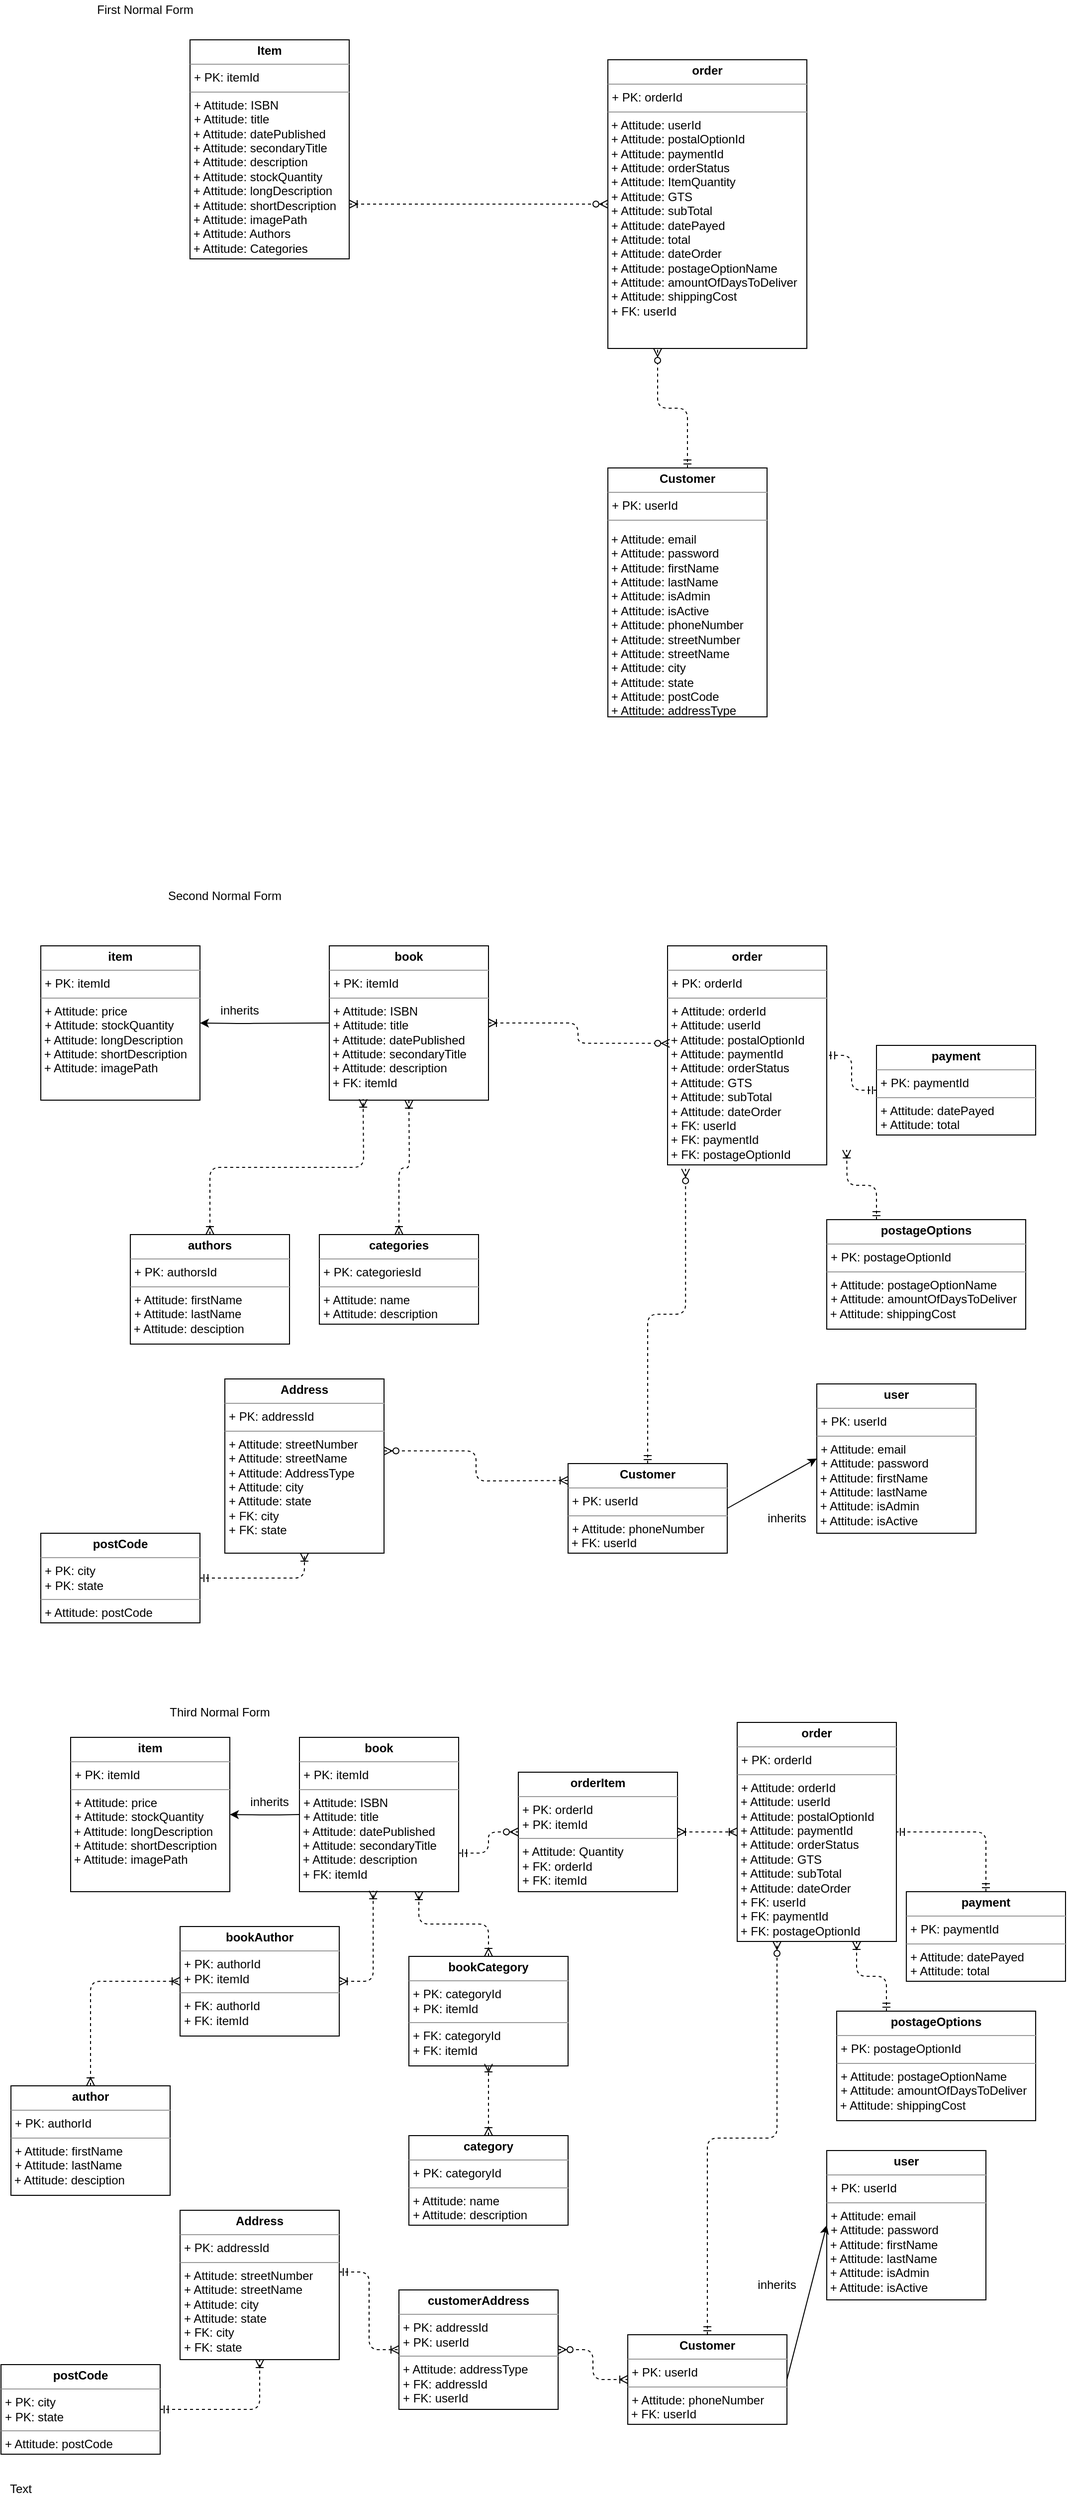 <mxfile version="10.6.0" type="device"><diagram name="Page-1" id="2ca16b54-16f6-2749-3443-fa8db7711227"><mxGraphModel dx="1383" dy="1572" grid="1" gridSize="10" guides="1" tooltips="1" connect="1" arrows="1" fold="1" page="1" pageScale="1" pageWidth="1100" pageHeight="850" background="#ffffff" math="0" shadow="0"><root><mxCell id="0"/><mxCell id="1" parent="0"/><mxCell id="viHj2WIHtbkdUubzyHiE-12" value="&lt;p style=&quot;margin: 0px ; margin-top: 4px ; text-align: center&quot;&gt;&lt;b&gt;Item&lt;/b&gt;&lt;/p&gt;&lt;hr size=&quot;1&quot;&gt;&lt;p style=&quot;margin: 0px ; margin-left: 4px&quot;&gt;+ PK: itemId&lt;/p&gt;&lt;hr size=&quot;1&quot;&gt;&lt;p style=&quot;margin: 0px ; margin-left: 4px&quot;&gt;+ Attitude: ISBN&lt;/p&gt;&lt;p style=&quot;margin: 0px ; margin-left: 4px&quot;&gt;&lt;span&gt;+ Attitude: title&lt;/span&gt;&lt;/p&gt;&amp;nbsp;+ Attitude: datePublished&lt;br&gt;&amp;nbsp;+ Attitude: secondaryTitle&lt;br&gt;&lt;span&gt;&amp;nbsp;+ Attitude: description&lt;br&gt;&lt;/span&gt;&lt;span&gt;&amp;nbsp;+ Attitude: stockQuantity&lt;/span&gt;&lt;span&gt;&lt;br&gt;&lt;/span&gt;&amp;nbsp;+ Attitude: longDescription&lt;br&gt;&amp;nbsp;+ Attitude: shortDescription&lt;br&gt;&amp;nbsp;+ Attitude: imagePath&lt;span&gt;&lt;br&gt;&lt;/span&gt;&lt;span&gt;&amp;nbsp;+ Attitude: Authors&lt;br&gt;&amp;nbsp;+ Attitude: Categories&lt;br&gt;&lt;/span&gt;&amp;nbsp;&lt;br&gt;" style="verticalAlign=top;align=left;overflow=fill;fontSize=12;fontFamily=Helvetica;html=1;" vertex="1" parent="1"><mxGeometry x="220" y="-780" width="160" height="220" as="geometry"/></mxCell><mxCell id="viHj2WIHtbkdUubzyHiE-16" value="&lt;p style=&quot;margin: 0px ; margin-top: 4px ; text-align: center&quot;&gt;&lt;b&gt;Customer&lt;/b&gt;&lt;/p&gt;&lt;hr size=&quot;1&quot;&gt;&lt;p style=&quot;margin: 0px ; margin-left: 4px&quot;&gt;+ PK: userId&lt;/p&gt;&lt;hr size=&quot;1&quot;&gt;&lt;p&gt;&lt;/p&gt;&lt;div&gt;&lt;b&gt;&amp;nbsp;&lt;/b&gt;+ Attitude: email&lt;/div&gt;&lt;div&gt;&amp;nbsp;+ Attitude: password&lt;/div&gt;&lt;div&gt;&amp;nbsp;+ Attitude: firstName&lt;/div&gt;&lt;div&gt;&amp;nbsp;+ Attitude: lastName&lt;/div&gt;&lt;div&gt;&amp;nbsp;+ Attitude: isAdmin&lt;/div&gt;&lt;div&gt;&amp;nbsp;+ Attitude: isActive&lt;/div&gt;&lt;div&gt;&amp;nbsp;+ Attitude: phoneNumber&lt;/div&gt;&lt;div&gt;&amp;nbsp;+ Attitude: streetNumber&lt;/div&gt;&lt;div&gt;&amp;nbsp;+ Attitude: streetName&lt;/div&gt;&lt;div&gt;&amp;nbsp;+ Attitude: city&lt;/div&gt;&lt;div&gt;&amp;nbsp;+ Attitude: state&lt;/div&gt;&lt;div&gt;&amp;nbsp;+ Attitude: postCode&lt;/div&gt;&lt;div&gt;&amp;nbsp;+ Attitude: addressType&lt;/div&gt;" style="verticalAlign=top;align=left;overflow=fill;fontSize=12;fontFamily=Helvetica;html=1;" vertex="1" parent="1"><mxGeometry x="640" y="-350" width="160" height="250" as="geometry"/></mxCell><mxCell id="viHj2WIHtbkdUubzyHiE-21" value="&lt;p style=&quot;margin: 0px ; margin-top: 4px ; text-align: center&quot;&gt;&lt;b&gt;order&lt;/b&gt;&lt;/p&gt;&lt;hr size=&quot;1&quot;&gt;&lt;p style=&quot;margin: 0px ; margin-left: 4px&quot;&gt;+ PK: orderId&lt;/p&gt;&lt;hr size=&quot;1&quot;&gt;&lt;p style=&quot;margin: 0px ; margin-left: 4px&quot;&gt;&lt;/p&gt;&lt;div&gt;&amp;nbsp;&lt;span&gt;+ Attitude: userId&lt;/span&gt;&lt;/div&gt;&lt;div&gt;&amp;nbsp;+ Attitude: postalOptionId&lt;/div&gt;&lt;div&gt;&amp;nbsp;+ Attitude: paymentId&amp;nbsp;&lt;/div&gt;&lt;div&gt;&amp;nbsp;+ Attitude: orderStatus&lt;/div&gt;&lt;div&gt;&amp;nbsp;+ Attitude: ItemQuantity&lt;/div&gt;&lt;div&gt;&amp;nbsp;+ Attitude: GTS&lt;/div&gt;&lt;div&gt;&amp;nbsp;+ Attitude: subTotal&lt;/div&gt;&lt;div&gt;&lt;span&gt;&amp;nbsp;+ Attitude: datePayed&lt;/span&gt;&lt;/div&gt;&lt;div&gt;&lt;span&gt;&amp;nbsp;+ Attitude: total&lt;/span&gt;&lt;/div&gt;&lt;div&gt;&amp;nbsp;+ Attitude: dateOrder&lt;/div&gt;&lt;div&gt;&amp;nbsp;+ Attitude: postageOptionName&lt;/div&gt;&lt;div&gt;&amp;nbsp;+ Attitude: amountOfDaysToDeliver&lt;/div&gt;&lt;div&gt;&amp;nbsp;+ Attitude: shippingCost&lt;/div&gt;&lt;div&gt;&amp;nbsp;+ FK: userId&lt;/div&gt;&lt;br&gt;" style="verticalAlign=top;align=left;overflow=fill;fontSize=12;fontFamily=Helvetica;html=1;" vertex="1" parent="1"><mxGeometry x="640" y="-760" width="200" height="290" as="geometry"/></mxCell><mxCell id="viHj2WIHtbkdUubzyHiE-30" style="edgeStyle=orthogonalEdgeStyle;html=1;dashed=1;labelBackgroundColor=none;startArrow=ERmandOne;endArrow=ERzeroToMany;fontFamily=Verdana;fontSize=12;align=left;entryX=0.25;entryY=1;entryDx=0;entryDy=0;exitX=0.5;exitY=0;exitDx=0;exitDy=0;endFill=1;startFill=0;" edge="1" parent="1" source="viHj2WIHtbkdUubzyHiE-16" target="viHj2WIHtbkdUubzyHiE-21"><mxGeometry relative="1" as="geometry"><mxPoint x="555" y="-475" as="sourcePoint"/><mxPoint x="745" y="-505" as="targetPoint"/></mxGeometry></mxCell><mxCell id="viHj2WIHtbkdUubzyHiE-36" style="edgeStyle=orthogonalEdgeStyle;html=1;dashed=1;labelBackgroundColor=none;startArrow=ERoneToMany;endArrow=ERzeroToMany;fontFamily=Verdana;fontSize=12;align=left;entryX=0;entryY=0.5;entryDx=0;entryDy=0;exitX=1;exitY=0.75;exitDx=0;exitDy=0;startFill=0;endFill=1;" edge="1" parent="1" source="viHj2WIHtbkdUubzyHiE-12" target="viHj2WIHtbkdUubzyHiE-21"><mxGeometry relative="1" as="geometry"><mxPoint x="350" y="-310" as="sourcePoint"/><mxPoint x="540" y="-340" as="targetPoint"/></mxGeometry></mxCell><mxCell id="viHj2WIHtbkdUubzyHiE-45" value="First Normal Form" style="text;html=1;strokeColor=none;fillColor=none;align=center;verticalAlign=middle;whiteSpace=wrap;rounded=0;" vertex="1" parent="1"><mxGeometry x="70" y="-820" width="210" height="20" as="geometry"/></mxCell><mxCell id="viHj2WIHtbkdUubzyHiE-51" value="Second Normal Form" style="text;html=1;strokeColor=none;fillColor=none;align=center;verticalAlign=middle;whiteSpace=wrap;rounded=0;" vertex="1" parent="1"><mxGeometry x="150" y="70" width="210" height="20" as="geometry"/></mxCell><mxCell id="viHj2WIHtbkdUubzyHiE-78" style="edgeStyle=orthogonalEdgeStyle;html=1;dashed=1;labelBackgroundColor=none;startArrow=ERoneToMany;endArrow=ERoneToMany;fontFamily=Verdana;fontSize=12;align=left;entryX=0.75;entryY=1;entryDx=0;entryDy=0;endFill=0;startFill=0;" edge="1" parent="1" source="viHj2WIHtbkdUubzyHiE-83"><mxGeometry relative="1" as="geometry"><mxPoint x="395" y="685" as="sourcePoint"/><mxPoint x="440" y="285" as="targetPoint"/></mxGeometry></mxCell><mxCell id="viHj2WIHtbkdUubzyHiE-81" value="&lt;p style=&quot;margin: 0px ; margin-top: 4px ; text-align: center&quot;&gt;&lt;b&gt;book&lt;/b&gt;&lt;/p&gt;&lt;hr size=&quot;1&quot;&gt;&lt;p style=&quot;margin: 0px ; margin-left: 4px&quot;&gt;+ PK: itemId&lt;/p&gt;&lt;hr size=&quot;1&quot;&gt;&lt;p style=&quot;margin: 0px ; margin-left: 4px&quot;&gt;+ Attitude: ISBN&lt;/p&gt;&lt;p style=&quot;margin: 0px ; margin-left: 4px&quot;&gt;&lt;span&gt;+ Attitude: title&lt;/span&gt;&lt;/p&gt;&amp;nbsp;+ Attitude: datePublished&lt;br&gt;&amp;nbsp;+ Attitude: secondaryTitle&lt;br&gt;&lt;span&gt;&amp;nbsp;+ Attitude: description&lt;br&gt;&lt;/span&gt;&amp;nbsp;+ FK: itemId&lt;br&gt;" style="verticalAlign=top;align=left;overflow=fill;fontSize=12;fontFamily=Helvetica;html=1;" vertex="1" parent="1"><mxGeometry x="360" y="130" width="160" height="155" as="geometry"/></mxCell><mxCell id="viHj2WIHtbkdUubzyHiE-82" value="&lt;p style=&quot;margin: 0px ; margin-top: 4px ; text-align: center&quot;&gt;&lt;b&gt;authors&lt;/b&gt;&lt;/p&gt;&lt;hr size=&quot;1&quot;&gt;&lt;p style=&quot;margin: 0px ; margin-left: 4px&quot;&gt;+ PK: authorsId&lt;/p&gt;&lt;hr size=&quot;1&quot;&gt;&lt;p style=&quot;margin: 0px ; margin-left: 4px&quot;&gt;+ Attitude: firstName&lt;/p&gt;&lt;p style=&quot;margin: 0px ; margin-left: 4px&quot;&gt;&lt;span&gt;+ Attitude: lastName&lt;/span&gt;&lt;/p&gt;&amp;nbsp;+ Attitude: desciption&lt;br&gt;&lt;br&gt;" style="verticalAlign=top;align=left;overflow=fill;fontSize=12;fontFamily=Helvetica;html=1;" vertex="1" parent="1"><mxGeometry x="160" y="420" width="160" height="110" as="geometry"/></mxCell><mxCell id="viHj2WIHtbkdUubzyHiE-83" value="&lt;p style=&quot;margin: 0px ; margin-top: 4px ; text-align: center&quot;&gt;&lt;b&gt;categories&lt;/b&gt;&lt;/p&gt;&lt;hr size=&quot;1&quot;&gt;&lt;p style=&quot;margin: 0px ; margin-left: 4px&quot;&gt;+ PK: categoriesId&lt;/p&gt;&lt;hr size=&quot;1&quot;&gt;&lt;p style=&quot;margin: 0px ; margin-left: 4px&quot;&gt;+ Attitude: name&lt;/p&gt;&lt;p style=&quot;margin: 0px ; margin-left: 4px&quot;&gt;&lt;span&gt;+ Attitude: description&lt;/span&gt;&lt;/p&gt;&lt;br&gt;" style="verticalAlign=top;align=left;overflow=fill;fontSize=12;fontFamily=Helvetica;html=1;" vertex="1" parent="1"><mxGeometry x="350" y="420" width="160" height="90" as="geometry"/></mxCell><mxCell id="viHj2WIHtbkdUubzyHiE-86" value="&lt;p style=&quot;margin: 0px ; margin-top: 4px ; text-align: center&quot;&gt;&lt;b&gt;postageOptions&lt;/b&gt;&lt;/p&gt;&lt;hr size=&quot;1&quot;&gt;&lt;p style=&quot;margin: 0px ; margin-left: 4px&quot;&gt;+ PK: postageOptionId&lt;/p&gt;&lt;hr size=&quot;1&quot;&gt;&lt;p style=&quot;margin: 0px ; margin-left: 4px&quot;&gt;+ Attitude: postageOptionName&lt;/p&gt;&lt;p style=&quot;margin: 0px ; margin-left: 4px&quot;&gt;&lt;span&gt;+ Attitude: amountOfDaysToDeliver&lt;/span&gt;&lt;/p&gt;&amp;nbsp;+ Attitude: shippingCost&lt;br&gt;" style="verticalAlign=top;align=left;overflow=fill;fontSize=12;fontFamily=Helvetica;html=1;" vertex="1" parent="1"><mxGeometry x="860" y="405" width="200" height="110" as="geometry"/></mxCell><mxCell id="viHj2WIHtbkdUubzyHiE-87" value="&lt;p style=&quot;margin: 0px ; margin-top: 4px ; text-align: center&quot;&gt;&lt;b&gt;postCode&lt;/b&gt;&lt;/p&gt;&lt;hr size=&quot;1&quot;&gt;&lt;p style=&quot;margin: 0px ; margin-left: 4px&quot;&gt;+ PK: city&lt;/p&gt;&lt;p style=&quot;margin: 0px ; margin-left: 4px&quot;&gt;+ PK: state&lt;/p&gt;&lt;hr size=&quot;1&quot;&gt;&lt;p style=&quot;margin: 0px ; margin-left: 4px&quot;&gt;+ Attitude: postCode&lt;/p&gt;&lt;br&gt;" style="verticalAlign=top;align=left;overflow=fill;fontSize=12;fontFamily=Helvetica;html=1;" vertex="1" parent="1"><mxGeometry x="70" y="720" width="160" height="90" as="geometry"/></mxCell><mxCell id="viHj2WIHtbkdUubzyHiE-88" value="&lt;p style=&quot;margin: 0px ; margin-top: 4px ; text-align: center&quot;&gt;&lt;b&gt;Address&lt;/b&gt;&lt;/p&gt;&lt;hr size=&quot;1&quot;&gt;&lt;p style=&quot;margin: 0px ; margin-left: 4px&quot;&gt;+ PK: addressId&lt;/p&gt;&lt;hr size=&quot;1&quot;&gt;&lt;p style=&quot;margin: 0px ; margin-left: 4px&quot;&gt;+ Attitude: streetNumber&lt;/p&gt;&lt;p style=&quot;margin: 0px ; margin-left: 4px&quot;&gt;&lt;span&gt;+ Attitude: streetName&lt;/span&gt;&lt;/p&gt;&lt;p style=&quot;margin: 0px ; margin-left: 4px&quot;&gt;&lt;span&gt;+ Attitude: AddressType&lt;/span&gt;&lt;/p&gt;&lt;p style=&quot;margin: 0px ; margin-left: 4px&quot;&gt;&lt;span&gt;+ Attitude: city&lt;/span&gt;&lt;/p&gt;&lt;p style=&quot;margin: 0px ; margin-left: 4px&quot;&gt;&lt;span&gt;+ Attitude: state&lt;/span&gt;&lt;/p&gt;&lt;p style=&quot;margin: 0px ; margin-left: 4px&quot;&gt;&lt;span&gt;+ FK: city&lt;/span&gt;&lt;/p&gt;&lt;p style=&quot;margin: 0px ; margin-left: 4px&quot;&gt;&lt;span&gt;+ FK: state&lt;/span&gt;&lt;/p&gt;&lt;p&gt;&lt;span&gt;&lt;br&gt;&lt;/span&gt;&lt;/p&gt;&lt;br&gt;" style="verticalAlign=top;align=left;overflow=fill;fontSize=12;fontFamily=Helvetica;html=1;" vertex="1" parent="1"><mxGeometry x="255" y="565" width="160" height="175" as="geometry"/></mxCell><mxCell id="viHj2WIHtbkdUubzyHiE-89" value="&lt;p style=&quot;margin: 0px ; margin-top: 4px ; text-align: center&quot;&gt;&lt;b&gt;order&lt;/b&gt;&lt;/p&gt;&lt;hr size=&quot;1&quot;&gt;&lt;p style=&quot;margin: 0px ; margin-left: 4px&quot;&gt;+ PK: orderId&lt;/p&gt;&lt;hr size=&quot;1&quot;&gt;&lt;p style=&quot;margin: 0px ; margin-left: 4px&quot;&gt;+ Attitude: orderId&lt;/p&gt;&amp;nbsp;+ Attitude:&amp;nbsp;&lt;span&gt;userId&lt;br&gt;&amp;nbsp;+ Attitude: postalOptionId&lt;br&gt;&lt;/span&gt;&amp;nbsp;+ Attitude:&amp;nbsp;paymentId&amp;nbsp;&lt;span&gt;&lt;br&gt;&lt;/span&gt;&lt;span&gt;&amp;nbsp;+ Attitude: orderStatus&lt;/span&gt;&lt;span&gt;&lt;br&gt;&lt;/span&gt;&amp;nbsp;+ Attitude: GTS&lt;br&gt;&amp;nbsp;+ Attitude: subTotal&lt;br&gt;&lt;span&gt;&amp;nbsp;+ Attitude: dateOrder&lt;br&gt;&lt;/span&gt;&amp;nbsp;+ FK: userId&lt;br&gt;&amp;nbsp;+ FK: paymentId&lt;br&gt;&amp;nbsp;+ FK: postageOptionId&lt;br&gt;" style="verticalAlign=top;align=left;overflow=fill;fontSize=12;fontFamily=Helvetica;html=1;" vertex="1" parent="1"><mxGeometry x="700" y="130" width="160" height="220" as="geometry"/></mxCell><mxCell id="viHj2WIHtbkdUubzyHiE-93" style="edgeStyle=orthogonalEdgeStyle;html=1;dashed=1;labelBackgroundColor=none;startArrow=ERmandOne;endArrow=ERzeroToMany;fontFamily=Verdana;fontSize=12;align=left;entryX=0.113;entryY=1.018;entryDx=0;entryDy=0;exitX=0.5;exitY=0;exitDx=0;exitDy=0;endFill=1;startFill=0;entryPerimeter=0;" edge="1" parent="1" source="viHj2WIHtbkdUubzyHiE-163" target="viHj2WIHtbkdUubzyHiE-89"><mxGeometry relative="1" as="geometry"><mxPoint x="680" y="625" as="sourcePoint"/><mxPoint x="800" y="335" as="targetPoint"/></mxGeometry></mxCell><mxCell id="viHj2WIHtbkdUubzyHiE-95" style="edgeStyle=orthogonalEdgeStyle;html=1;dashed=1;labelBackgroundColor=none;startArrow=ERoneToMany;endArrow=ERoneToMany;fontFamily=Verdana;fontSize=12;align=left;exitX=0.5;exitY=0;exitDx=0;exitDy=0;entryX=0.463;entryY=0.994;entryDx=0;entryDy=0;entryPerimeter=0;startFill=0;endFill=0;" edge="1" parent="1" source="viHj2WIHtbkdUubzyHiE-82"><mxGeometry relative="1" as="geometry"><mxPoint x="200" y="355" as="sourcePoint"/><mxPoint x="394" y="284" as="targetPoint"/></mxGeometry></mxCell><mxCell id="viHj2WIHtbkdUubzyHiE-96" style="edgeStyle=orthogonalEdgeStyle;html=1;dashed=1;labelBackgroundColor=none;startArrow=ERmandOne;endArrow=ERoneToMany;fontFamily=Verdana;fontSize=12;align=left;exitX=1;exitY=0.5;exitDx=0;exitDy=0;entryX=0.5;entryY=1;entryDx=0;entryDy=0;endFill=0;" edge="1" parent="1" source="viHj2WIHtbkdUubzyHiE-87" target="viHj2WIHtbkdUubzyHiE-88"><mxGeometry relative="1" as="geometry"><mxPoint x="400" y="605" as="sourcePoint"/><mxPoint x="590" y="575" as="targetPoint"/></mxGeometry></mxCell><mxCell id="viHj2WIHtbkdUubzyHiE-97" style="edgeStyle=orthogonalEdgeStyle;html=1;dashed=1;labelBackgroundColor=none;startArrow=ERzeroToMany;endArrow=ERoneToMany;fontFamily=Verdana;fontSize=12;align=left;exitX=1;exitY=0.413;exitDx=0;exitDy=0;exitPerimeter=0;startFill=1;endFill=0;" edge="1" parent="1" source="viHj2WIHtbkdUubzyHiE-88"><mxGeometry relative="1" as="geometry"><mxPoint x="610" y="790" as="sourcePoint"/><mxPoint x="600" y="667" as="targetPoint"/></mxGeometry></mxCell><mxCell id="viHj2WIHtbkdUubzyHiE-99" style="edgeStyle=orthogonalEdgeStyle;html=1;dashed=1;labelBackgroundColor=none;startArrow=ERoneToMany;endArrow=ERzeroToMany;fontFamily=Verdana;fontSize=12;align=left;entryX=0.013;entryY=0.445;entryDx=0;entryDy=0;startFill=0;endFill=1;entryPerimeter=0;" edge="1" parent="1" source="viHj2WIHtbkdUubzyHiE-81" target="viHj2WIHtbkdUubzyHiE-89"><mxGeometry relative="1" as="geometry"><mxPoint x="530" y="225" as="sourcePoint"/><mxPoint x="810" y="204" as="targetPoint"/></mxGeometry></mxCell><mxCell id="viHj2WIHtbkdUubzyHiE-100" style="edgeStyle=orthogonalEdgeStyle;html=1;dashed=1;labelBackgroundColor=none;startArrow=ERmandOne;endArrow=ERoneToMany;fontFamily=Verdana;fontSize=12;align=left;entryX=0.75;entryY=1;entryDx=0;entryDy=0;exitX=0.25;exitY=0;exitDx=0;exitDy=0;startFill=0;" edge="1" parent="1" source="viHj2WIHtbkdUubzyHiE-86"><mxGeometry relative="1" as="geometry"><mxPoint x="690" y="635" as="sourcePoint"/><mxPoint x="880" y="335" as="targetPoint"/></mxGeometry></mxCell><mxCell id="viHj2WIHtbkdUubzyHiE-105" value="Third Normal Form" style="text;html=1;strokeColor=none;fillColor=none;align=center;verticalAlign=middle;whiteSpace=wrap;rounded=0;" vertex="1" parent="1"><mxGeometry x="145" y="890" width="210" height="20" as="geometry"/></mxCell><mxCell id="viHj2WIHtbkdUubzyHiE-106" style="edgeStyle=orthogonalEdgeStyle;html=1;dashed=1;labelBackgroundColor=none;startArrow=ERoneToMany;endArrow=ERoneToMany;fontFamily=Verdana;fontSize=12;align=left;entryX=0.75;entryY=1;entryDx=0;entryDy=0;endFill=0;startFill=0;exitX=0.5;exitY=0;exitDx=0;exitDy=0;" edge="1" parent="1" source="viHj2WIHtbkdUubzyHiE-121" target="viHj2WIHtbkdUubzyHiE-109"><mxGeometry relative="1" as="geometry"><mxPoint x="460" y="1270" as="sourcePoint"/><mxPoint x="595" y="1450" as="targetPoint"/></mxGeometry></mxCell><mxCell id="viHj2WIHtbkdUubzyHiE-108" value="&lt;p style=&quot;margin: 0px ; margin-top: 4px ; text-align: center&quot;&gt;&lt;b&gt;item&lt;/b&gt;&lt;/p&gt;&lt;hr size=&quot;1&quot;&gt;&lt;p style=&quot;margin: 0px ; margin-left: 4px&quot;&gt;+ PK: itemId&lt;/p&gt;&lt;hr size=&quot;1&quot;&gt;&lt;p style=&quot;margin: 0px ; margin-left: 4px&quot;&gt;+ Attitude: price&lt;/p&gt;&lt;p style=&quot;margin: 0px ; margin-left: 4px&quot;&gt;&lt;span&gt;+ Attitude: stockQuantity&lt;/span&gt;&lt;/p&gt;&amp;nbsp;+ Attitude: longDescription&lt;br&gt;&amp;nbsp;+ Attitude: shortDescription&lt;br&gt;&lt;span&gt;&amp;nbsp;+ Attitude: imagePath&lt;/span&gt;&lt;br&gt;" style="verticalAlign=top;align=left;overflow=fill;fontSize=12;fontFamily=Helvetica;html=1;" vertex="1" parent="1"><mxGeometry x="100" y="925" width="160" height="155" as="geometry"/></mxCell><mxCell id="viHj2WIHtbkdUubzyHiE-109" value="&lt;p style=&quot;margin: 0px ; margin-top: 4px ; text-align: center&quot;&gt;&lt;b&gt;book&lt;/b&gt;&lt;/p&gt;&lt;hr size=&quot;1&quot;&gt;&lt;p style=&quot;margin: 0px ; margin-left: 4px&quot;&gt;+ PK: itemId&lt;/p&gt;&lt;hr size=&quot;1&quot;&gt;&lt;p style=&quot;margin: 0px ; margin-left: 4px&quot;&gt;+ Attitude: ISBN&lt;/p&gt;&lt;p style=&quot;margin: 0px ; margin-left: 4px&quot;&gt;&lt;span&gt;+ Attitude: title&lt;/span&gt;&lt;/p&gt;&amp;nbsp;+ Attitude: datePublished&lt;br&gt;&amp;nbsp;+ Attitude: secondaryTitle&lt;br&gt;&lt;span&gt;&amp;nbsp;+ Attitude: description&lt;br&gt;&lt;/span&gt;&amp;nbsp;+ FK: itemId&lt;br&gt;" style="verticalAlign=top;align=left;overflow=fill;fontSize=12;fontFamily=Helvetica;html=1;" vertex="1" parent="1"><mxGeometry x="330" y="925" width="160" height="155" as="geometry"/></mxCell><mxCell id="viHj2WIHtbkdUubzyHiE-110" value="&lt;p style=&quot;margin: 0px ; margin-top: 4px ; text-align: center&quot;&gt;&lt;b&gt;author&lt;/b&gt;&lt;/p&gt;&lt;hr size=&quot;1&quot;&gt;&lt;p style=&quot;margin: 0px ; margin-left: 4px&quot;&gt;+ PK: authorId&lt;/p&gt;&lt;hr size=&quot;1&quot;&gt;&lt;p style=&quot;margin: 0px ; margin-left: 4px&quot;&gt;+ Attitude: firstName&lt;/p&gt;&lt;p style=&quot;margin: 0px ; margin-left: 4px&quot;&gt;&lt;span&gt;+ Attitude: lastName&lt;/span&gt;&lt;/p&gt;&amp;nbsp;+ Attitude: desciption&lt;br&gt;&lt;br&gt;" style="verticalAlign=top;align=left;overflow=fill;fontSize=12;fontFamily=Helvetica;html=1;" vertex="1" parent="1"><mxGeometry x="40" y="1275" width="160" height="110" as="geometry"/></mxCell><mxCell id="viHj2WIHtbkdUubzyHiE-111" value="&lt;p style=&quot;margin: 0px ; margin-top: 4px ; text-align: center&quot;&gt;&lt;b&gt;category&lt;/b&gt;&lt;/p&gt;&lt;hr size=&quot;1&quot;&gt;&lt;p style=&quot;margin: 0px ; margin-left: 4px&quot;&gt;+ PK: categoryId&lt;/p&gt;&lt;hr size=&quot;1&quot;&gt;&lt;p style=&quot;margin: 0px ; margin-left: 4px&quot;&gt;+ Attitude: name&lt;/p&gt;&lt;p style=&quot;margin: 0px ; margin-left: 4px&quot;&gt;&lt;span&gt;+ Attitude: description&lt;/span&gt;&lt;/p&gt;&lt;br&gt;" style="verticalAlign=top;align=left;overflow=fill;fontSize=12;fontFamily=Helvetica;html=1;" vertex="1" parent="1"><mxGeometry x="440" y="1325" width="160" height="90" as="geometry"/></mxCell><mxCell id="viHj2WIHtbkdUubzyHiE-112" value="&lt;p style=&quot;margin: 0px ; margin-top: 4px ; text-align: center&quot;&gt;&lt;b&gt;user&lt;/b&gt;&lt;/p&gt;&lt;hr size=&quot;1&quot;&gt;&lt;p style=&quot;margin: 0px ; margin-left: 4px&quot;&gt;+ PK: userId&lt;/p&gt;&lt;hr size=&quot;1&quot;&gt;&lt;p style=&quot;margin: 0px ; margin-left: 4px&quot;&gt;+ Attitude: email&lt;/p&gt;&lt;p style=&quot;margin: 0px ; margin-left: 4px&quot;&gt;&lt;span&gt;+ Attitude: password&lt;/span&gt;&lt;/p&gt;&amp;nbsp;+ Attitude: firstName&lt;br&gt;&amp;nbsp;+ Attitude: lastName&lt;br&gt;&lt;span&gt;&amp;nbsp;+ Attitude: isAdmin&lt;br&gt;&lt;/span&gt;&amp;nbsp;+ Attitude: isActive&lt;br&gt;" style="verticalAlign=top;align=left;overflow=fill;fontSize=12;fontFamily=Helvetica;html=1;" vertex="1" parent="1"><mxGeometry x="860" y="1340" width="160" height="150" as="geometry"/></mxCell><mxCell id="viHj2WIHtbkdUubzyHiE-113" value="&lt;p style=&quot;margin: 0px ; margin-top: 4px ; text-align: center&quot;&gt;&lt;b&gt;Customer&lt;/b&gt;&lt;/p&gt;&lt;hr size=&quot;1&quot;&gt;&lt;p style=&quot;margin: 0px ; margin-left: 4px&quot;&gt;+ PK: userId&lt;/p&gt;&lt;hr size=&quot;1&quot;&gt;&lt;p style=&quot;margin: 0px ; margin-left: 4px&quot;&gt;+ Attitude: phoneNumber&lt;/p&gt;&amp;nbsp;+ FK: userId&lt;br&gt;" style="verticalAlign=top;align=left;overflow=fill;fontSize=12;fontFamily=Helvetica;html=1;" vertex="1" parent="1"><mxGeometry x="660" y="1525" width="160" height="90" as="geometry"/></mxCell><mxCell id="viHj2WIHtbkdUubzyHiE-114" value="&lt;p style=&quot;margin: 0px ; margin-top: 4px ; text-align: center&quot;&gt;&lt;b&gt;postageOptions&lt;/b&gt;&lt;/p&gt;&lt;hr size=&quot;1&quot;&gt;&lt;p style=&quot;margin: 0px ; margin-left: 4px&quot;&gt;+ PK: postageOptionId&lt;/p&gt;&lt;hr size=&quot;1&quot;&gt;&lt;p style=&quot;margin: 0px ; margin-left: 4px&quot;&gt;+ Attitude: postageOptionName&lt;/p&gt;&lt;p style=&quot;margin: 0px ; margin-left: 4px&quot;&gt;&lt;span&gt;+ Attitude: amountOfDaysToDeliver&lt;/span&gt;&lt;/p&gt;&amp;nbsp;+ Attitude: shippingCost&lt;br&gt;" style="verticalAlign=top;align=left;overflow=fill;fontSize=12;fontFamily=Helvetica;html=1;" vertex="1" parent="1"><mxGeometry x="870" y="1200" width="200" height="110" as="geometry"/></mxCell><mxCell id="viHj2WIHtbkdUubzyHiE-115" value="&lt;p style=&quot;margin: 0px ; margin-top: 4px ; text-align: center&quot;&gt;&lt;b&gt;postCode&lt;/b&gt;&lt;/p&gt;&lt;hr size=&quot;1&quot;&gt;&lt;p style=&quot;margin: 0px ; margin-left: 4px&quot;&gt;+ PK: city&lt;/p&gt;&lt;p style=&quot;margin: 0px ; margin-left: 4px&quot;&gt;+ PK: state&lt;/p&gt;&lt;hr size=&quot;1&quot;&gt;&lt;p style=&quot;margin: 0px ; margin-left: 4px&quot;&gt;+ Attitude: postCode&lt;/p&gt;&lt;br&gt;" style="verticalAlign=top;align=left;overflow=fill;fontSize=12;fontFamily=Helvetica;html=1;" vertex="1" parent="1"><mxGeometry x="30" y="1555" width="160" height="90" as="geometry"/></mxCell><mxCell id="viHj2WIHtbkdUubzyHiE-116" value="&lt;p style=&quot;margin: 0px ; margin-top: 4px ; text-align: center&quot;&gt;&lt;b&gt;Address&lt;/b&gt;&lt;/p&gt;&lt;hr size=&quot;1&quot;&gt;&lt;p style=&quot;margin: 0px ; margin-left: 4px&quot;&gt;+ PK: addressId&lt;/p&gt;&lt;hr size=&quot;1&quot;&gt;&lt;p style=&quot;margin: 0px ; margin-left: 4px&quot;&gt;+ Attitude: streetNumber&lt;/p&gt;&lt;p style=&quot;margin: 0px ; margin-left: 4px&quot;&gt;&lt;span&gt;+ Attitude: streetName&lt;/span&gt;&lt;/p&gt;&lt;p style=&quot;margin: 0px ; margin-left: 4px&quot;&gt;&lt;span&gt;+ Attitude: city&lt;/span&gt;&lt;/p&gt;&lt;p style=&quot;margin: 0px ; margin-left: 4px&quot;&gt;&lt;span&gt;+ Attitude: state&lt;/span&gt;&lt;/p&gt;&lt;p style=&quot;margin: 0px ; margin-left: 4px&quot;&gt;&lt;span&gt;+ FK: city&lt;/span&gt;&lt;/p&gt;&lt;p style=&quot;margin: 0px ; margin-left: 4px&quot;&gt;&lt;span&gt;+ FK: state&lt;/span&gt;&lt;/p&gt;&lt;p&gt;&lt;span&gt;&lt;br&gt;&lt;/span&gt;&lt;/p&gt;&lt;br&gt;" style="verticalAlign=top;align=left;overflow=fill;fontSize=12;fontFamily=Helvetica;html=1;" vertex="1" parent="1"><mxGeometry x="210" y="1400" width="160" height="150" as="geometry"/></mxCell><mxCell id="viHj2WIHtbkdUubzyHiE-117" value="&lt;p style=&quot;margin: 0px ; margin-top: 4px ; text-align: center&quot;&gt;&lt;b&gt;order&lt;/b&gt;&lt;/p&gt;&lt;hr size=&quot;1&quot;&gt;&lt;p style=&quot;margin: 0px ; margin-left: 4px&quot;&gt;+ PK: orderId&lt;/p&gt;&lt;hr size=&quot;1&quot;&gt;&lt;p style=&quot;margin: 0px ; margin-left: 4px&quot;&gt;+ Attitude: orderId&lt;/p&gt;&amp;nbsp;+ Attitude:&amp;nbsp;&lt;span&gt;userId&lt;br&gt;&amp;nbsp;+ Attitude: postalOptionId&lt;br&gt;&lt;/span&gt;&amp;nbsp;+ Attitude:&amp;nbsp;paymentId&amp;nbsp;&lt;span&gt;&lt;br&gt;&lt;/span&gt;&lt;span&gt;&amp;nbsp;+ Attitude: orderStatus&lt;/span&gt;&lt;span&gt;&lt;br&gt;&lt;/span&gt;&amp;nbsp;+ Attitude: GTS&lt;br&gt;&amp;nbsp;+ Attitude: subTotal&lt;br&gt;&lt;span&gt;&amp;nbsp;+ Attitude: dateOrder&lt;br&gt;&lt;/span&gt;&amp;nbsp;+ FK: userId&lt;br&gt;&amp;nbsp;+ FK: paymentId&lt;br&gt;&amp;nbsp;+ FK: postageOptionId&lt;br&gt;" style="verticalAlign=top;align=left;overflow=fill;fontSize=12;fontFamily=Helvetica;html=1;" vertex="1" parent="1"><mxGeometry x="770" y="910" width="160" height="220" as="geometry"/></mxCell><mxCell id="viHj2WIHtbkdUubzyHiE-118" value="&lt;p style=&quot;margin: 0px ; margin-top: 4px ; text-align: center&quot;&gt;&lt;b&gt;payment&lt;/b&gt;&lt;/p&gt;&lt;hr size=&quot;1&quot;&gt;&lt;p style=&quot;margin: 0px ; margin-left: 4px&quot;&gt;+ PK: paymentId&lt;/p&gt;&lt;hr size=&quot;1&quot;&gt;&lt;p style=&quot;margin: 0px ; margin-left: 4px&quot;&gt;+ Attitude: datePayed&lt;/p&gt;&lt;p style=&quot;margin: 0px ; margin-left: 4px&quot;&gt;&lt;span&gt;+ Attitude: total&lt;/span&gt;&lt;/p&gt;&amp;nbsp;&lt;br&gt;" style="verticalAlign=top;align=left;overflow=fill;fontSize=12;fontFamily=Helvetica;html=1;" vertex="1" parent="1"><mxGeometry x="940" y="1080" width="160" height="90" as="geometry"/></mxCell><mxCell id="viHj2WIHtbkdUubzyHiE-119" value="&lt;p style=&quot;margin: 0px ; margin-top: 4px ; text-align: center&quot;&gt;&lt;b&gt;orderItem&lt;/b&gt;&lt;/p&gt;&lt;hr size=&quot;1&quot;&gt;&lt;p style=&quot;margin: 0px ; margin-left: 4px&quot;&gt;+ PK: orderId&lt;/p&gt;&lt;p style=&quot;margin: 0px ; margin-left: 4px&quot;&gt;+ PK: itemId&lt;/p&gt;&lt;hr size=&quot;1&quot;&gt;&lt;p style=&quot;margin: 0px ; margin-left: 4px&quot;&gt;+ Attitude: Quantity&lt;/p&gt;&lt;p style=&quot;margin: 0px ; margin-left: 4px&quot;&gt;&lt;span&gt;+ FK: orderId&lt;/span&gt;&lt;/p&gt;&lt;p style=&quot;margin: 0px ; margin-left: 4px&quot;&gt;&lt;span&gt;+ FK: itemId&lt;/span&gt;&lt;/p&gt;&lt;p&gt;&lt;span&gt;&lt;br&gt;&lt;/span&gt;&lt;/p&gt;&lt;br&gt;" style="verticalAlign=top;align=left;overflow=fill;fontSize=12;fontFamily=Helvetica;html=1;" vertex="1" parent="1"><mxGeometry x="550" y="960" width="160" height="120" as="geometry"/></mxCell><mxCell id="viHj2WIHtbkdUubzyHiE-120" value="&lt;p style=&quot;margin: 0px ; margin-top: 4px ; text-align: center&quot;&gt;&lt;b&gt;customerAddress&lt;/b&gt;&lt;/p&gt;&lt;hr size=&quot;1&quot;&gt;&lt;p style=&quot;margin: 0px ; margin-left: 4px&quot;&gt;+ PK: addressId&lt;/p&gt;&lt;p style=&quot;margin: 0px ; margin-left: 4px&quot;&gt;+ PK: userId&lt;/p&gt;&lt;hr size=&quot;1&quot;&gt;&lt;p style=&quot;margin: 0px ; margin-left: 4px&quot;&gt;+ Attitude: addressType&lt;/p&gt;&lt;p style=&quot;margin: 0px ; margin-left: 4px&quot;&gt;&lt;span&gt;+ FK: addressId&lt;/span&gt;&lt;/p&gt;&lt;p style=&quot;margin: 0px ; margin-left: 4px&quot;&gt;&lt;span&gt;+ FK: userId&lt;/span&gt;&lt;/p&gt;&lt;p&gt;&lt;span&gt;&lt;br&gt;&lt;/span&gt;&lt;/p&gt;&lt;br&gt;" style="verticalAlign=top;align=left;overflow=fill;fontSize=12;fontFamily=Helvetica;html=1;" vertex="1" parent="1"><mxGeometry x="430" y="1480" width="160" height="120" as="geometry"/></mxCell><mxCell id="viHj2WIHtbkdUubzyHiE-121" value="&lt;p style=&quot;margin: 0px ; margin-top: 4px ; text-align: center&quot;&gt;&lt;b&gt;bookCategory&lt;/b&gt;&lt;/p&gt;&lt;hr size=&quot;1&quot;&gt;&lt;p style=&quot;margin: 0px ; margin-left: 4px&quot;&gt;+ PK: categoryId&lt;/p&gt;&lt;p style=&quot;margin: 0px ; margin-left: 4px&quot;&gt;+ PK: itemId&lt;/p&gt;&lt;hr size=&quot;1&quot;&gt;&lt;p style=&quot;margin: 0px ; margin-left: 4px&quot;&gt;&lt;span&gt;+ FK: categoryId&lt;/span&gt;&lt;br&gt;&lt;/p&gt;&lt;p style=&quot;margin: 0px ; margin-left: 4px&quot;&gt;&lt;span&gt;+ FK: itemId&lt;/span&gt;&lt;/p&gt;&lt;p&gt;&lt;span&gt;&lt;br&gt;&lt;/span&gt;&lt;/p&gt;&lt;br&gt;" style="verticalAlign=top;align=left;overflow=fill;fontSize=12;fontFamily=Helvetica;html=1;" vertex="1" parent="1"><mxGeometry x="440" y="1145" width="160" height="110" as="geometry"/></mxCell><mxCell id="viHj2WIHtbkdUubzyHiE-123" style="edgeStyle=orthogonalEdgeStyle;html=1;dashed=1;labelBackgroundColor=none;startArrow=ERmandOne;endArrow=ERzeroToMany;fontFamily=Verdana;fontSize=12;align=left;entryX=0.25;entryY=1;entryDx=0;entryDy=0;exitX=0.5;exitY=0;exitDx=0;exitDy=0;endFill=1;startFill=0;" edge="1" parent="1" source="viHj2WIHtbkdUubzyHiE-113" target="viHj2WIHtbkdUubzyHiE-117"><mxGeometry relative="1" as="geometry"><mxPoint x="565" y="1235" as="sourcePoint"/><mxPoint x="755" y="1205" as="targetPoint"/></mxGeometry></mxCell><mxCell id="viHj2WIHtbkdUubzyHiE-124" style="edgeStyle=orthogonalEdgeStyle;html=1;dashed=1;labelBackgroundColor=none;startArrow=ERmandOne;endArrow=ERmandOne;fontFamily=Verdana;fontSize=12;align=left;exitX=0.5;exitY=0;exitDx=0;exitDy=0;entryX=1;entryY=0.5;entryDx=0;entryDy=0;endFill=0;" edge="1" parent="1" source="viHj2WIHtbkdUubzyHiE-118" target="viHj2WIHtbkdUubzyHiE-117"><mxGeometry relative="1" as="geometry"><mxPoint x="405" y="1410" as="sourcePoint"/><mxPoint x="595" y="1380" as="targetPoint"/></mxGeometry></mxCell><mxCell id="viHj2WIHtbkdUubzyHiE-125" style="edgeStyle=orthogonalEdgeStyle;html=1;dashed=1;labelBackgroundColor=none;startArrow=ERoneToMany;endArrow=ERoneToMany;fontFamily=Verdana;fontSize=12;align=left;exitX=1;exitY=0.5;exitDx=0;exitDy=0;entryX=0.463;entryY=0.994;entryDx=0;entryDy=0;entryPerimeter=0;startFill=0;endFill=0;" edge="1" parent="1" source="viHj2WIHtbkdUubzyHiE-138" target="viHj2WIHtbkdUubzyHiE-109"><mxGeometry relative="1" as="geometry"><mxPoint x="210" y="1150" as="sourcePoint"/><mxPoint x="400" y="1120" as="targetPoint"/></mxGeometry></mxCell><mxCell id="viHj2WIHtbkdUubzyHiE-126" style="edgeStyle=orthogonalEdgeStyle;html=1;dashed=1;labelBackgroundColor=none;startArrow=ERmandOne;endArrow=ERoneToMany;fontFamily=Verdana;fontSize=12;align=left;exitX=1;exitY=0.5;exitDx=0;exitDy=0;entryX=0.5;entryY=1;entryDx=0;entryDy=0;endFill=0;" edge="1" parent="1" source="viHj2WIHtbkdUubzyHiE-115" target="viHj2WIHtbkdUubzyHiE-116"><mxGeometry relative="1" as="geometry"><mxPoint x="410" y="1400" as="sourcePoint"/><mxPoint x="600" y="1370" as="targetPoint"/></mxGeometry></mxCell><mxCell id="viHj2WIHtbkdUubzyHiE-127" style="edgeStyle=orthogonalEdgeStyle;html=1;dashed=1;labelBackgroundColor=none;startArrow=ERmandOne;endArrow=ERoneToMany;fontFamily=Verdana;fontSize=12;align=left;exitX=1;exitY=0.413;exitDx=0;exitDy=0;exitPerimeter=0;startFill=0;endFill=0;entryX=0;entryY=0.5;entryDx=0;entryDy=0;" edge="1" parent="1" source="viHj2WIHtbkdUubzyHiE-116" target="viHj2WIHtbkdUubzyHiE-120"><mxGeometry relative="1" as="geometry"><mxPoint x="620" y="1585" as="sourcePoint"/><mxPoint x="610" y="1462" as="targetPoint"/></mxGeometry></mxCell><mxCell id="viHj2WIHtbkdUubzyHiE-129" style="edgeStyle=orthogonalEdgeStyle;html=1;dashed=1;labelBackgroundColor=none;startArrow=ERmandOne;endArrow=ERzeroToMany;fontFamily=Verdana;fontSize=12;align=left;exitX=1;exitY=0.75;exitDx=0;exitDy=0;startFill=0;endFill=1;" edge="1" parent="1" source="viHj2WIHtbkdUubzyHiE-109" target="viHj2WIHtbkdUubzyHiE-119"><mxGeometry relative="1" as="geometry"><mxPoint x="360" y="1400" as="sourcePoint"/><mxPoint x="550" y="1370" as="targetPoint"/></mxGeometry></mxCell><mxCell id="viHj2WIHtbkdUubzyHiE-130" style="edgeStyle=orthogonalEdgeStyle;html=1;dashed=1;labelBackgroundColor=none;startArrow=ERmandOne;endArrow=ERoneToMany;fontFamily=Verdana;fontSize=12;align=left;entryX=0.75;entryY=1;entryDx=0;entryDy=0;exitX=0.25;exitY=0;exitDx=0;exitDy=0;startFill=0;" edge="1" parent="1" source="viHj2WIHtbkdUubzyHiE-114" target="viHj2WIHtbkdUubzyHiE-117"><mxGeometry relative="1" as="geometry"><mxPoint x="700" y="1430" as="sourcePoint"/><mxPoint x="820" y="1140" as="targetPoint"/></mxGeometry></mxCell><mxCell id="viHj2WIHtbkdUubzyHiE-134" value="&lt;p style=&quot;margin: 0px ; margin-top: 4px ; text-align: center&quot;&gt;&lt;b&gt;payment&lt;/b&gt;&lt;/p&gt;&lt;hr size=&quot;1&quot;&gt;&lt;p style=&quot;margin: 0px ; margin-left: 4px&quot;&gt;+ PK: paymentId&lt;/p&gt;&lt;hr size=&quot;1&quot;&gt;&lt;p style=&quot;margin: 0px ; margin-left: 4px&quot;&gt;+ Attitude: datePayed&lt;/p&gt;&lt;p style=&quot;margin: 0px ; margin-left: 4px&quot;&gt;&lt;span&gt;+ Attitude: total&lt;/span&gt;&lt;/p&gt;&amp;nbsp;&lt;br&gt;" style="verticalAlign=top;align=left;overflow=fill;fontSize=12;fontFamily=Helvetica;html=1;" vertex="1" parent="1"><mxGeometry x="910" y="230" width="160" height="90" as="geometry"/></mxCell><mxCell id="viHj2WIHtbkdUubzyHiE-135" style="edgeStyle=orthogonalEdgeStyle;html=1;dashed=1;labelBackgroundColor=none;startArrow=ERmandOne;endArrow=ERmandOne;fontFamily=Verdana;fontSize=12;align=left;exitX=0;exitY=0.5;exitDx=0;exitDy=0;entryX=1;entryY=0.5;entryDx=0;entryDy=0;endFill=0;" edge="1" parent="1" source="viHj2WIHtbkdUubzyHiE-134" target="viHj2WIHtbkdUubzyHiE-89"><mxGeometry relative="1" as="geometry"><mxPoint x="485" y="600" as="sourcePoint"/><mxPoint x="1010" y="210" as="targetPoint"/></mxGeometry></mxCell><mxCell id="viHj2WIHtbkdUubzyHiE-138" value="&lt;p style=&quot;margin: 0px ; margin-top: 4px ; text-align: center&quot;&gt;&lt;b&gt;bookAuthor&lt;/b&gt;&lt;/p&gt;&lt;hr size=&quot;1&quot;&gt;&lt;p style=&quot;margin: 0px ; margin-left: 4px&quot;&gt;+ PK: authorId&lt;/p&gt;&lt;p style=&quot;margin: 0px ; margin-left: 4px&quot;&gt;+ PK: itemId&lt;/p&gt;&lt;hr size=&quot;1&quot;&gt;&lt;p style=&quot;margin: 0px ; margin-left: 4px&quot;&gt;&lt;span&gt;+ FK: authorId&lt;/span&gt;&lt;br&gt;&lt;/p&gt;&lt;p style=&quot;margin: 0px ; margin-left: 4px&quot;&gt;&lt;span&gt;+ FK: itemId&lt;/span&gt;&lt;/p&gt;&lt;p&gt;&lt;span&gt;&lt;br&gt;&lt;/span&gt;&lt;/p&gt;&lt;br&gt;" style="verticalAlign=top;align=left;overflow=fill;fontSize=12;fontFamily=Helvetica;html=1;" vertex="1" parent="1"><mxGeometry x="210" y="1115" width="160" height="110" as="geometry"/></mxCell><mxCell id="viHj2WIHtbkdUubzyHiE-141" style="edgeStyle=orthogonalEdgeStyle;html=1;dashed=1;labelBackgroundColor=none;startArrow=ERoneToMany;endArrow=ERoneToMany;fontFamily=Verdana;fontSize=12;align=left;exitX=0.5;exitY=0;exitDx=0;exitDy=0;entryX=0;entryY=0.5;entryDx=0;entryDy=0;startFill=0;endFill=0;" edge="1" parent="1" source="viHj2WIHtbkdUubzyHiE-110" target="viHj2WIHtbkdUubzyHiE-138"><mxGeometry relative="1" as="geometry"><mxPoint x="380" y="1180" as="sourcePoint"/><mxPoint x="414" y="1089" as="targetPoint"/></mxGeometry></mxCell><mxCell id="viHj2WIHtbkdUubzyHiE-149" value="" style="endArrow=classic;html=1;entryX=1;entryY=0.5;entryDx=0;entryDy=0;exitX=0;exitY=0.5;exitDx=0;exitDy=0;" edge="1" parent="1" source="viHj2WIHtbkdUubzyHiE-109" target="viHj2WIHtbkdUubzyHiE-108"><mxGeometry width="50" height="50" relative="1" as="geometry"><mxPoint x="330" y="1670" as="sourcePoint"/><mxPoint x="380" y="1620" as="targetPoint"/><Array as="points"><mxPoint x="300" y="1003"/></Array></mxGeometry></mxCell><mxCell id="viHj2WIHtbkdUubzyHiE-150" value="Text" style="text;html=1;strokeColor=none;fillColor=none;align=center;verticalAlign=middle;whiteSpace=wrap;rounded=0;" vertex="1" parent="1"><mxGeometry x="30" y="1670" width="40" height="20" as="geometry"/></mxCell><mxCell id="viHj2WIHtbkdUubzyHiE-151" value="inherits" style="text;html=1;strokeColor=none;fillColor=none;align=center;verticalAlign=middle;whiteSpace=wrap;rounded=0;" vertex="1" parent="1"><mxGeometry x="280" y="980" width="40" height="20" as="geometry"/></mxCell><mxCell id="viHj2WIHtbkdUubzyHiE-155" value="" style="endArrow=classic;html=1;exitX=1;exitY=0.5;exitDx=0;exitDy=0;entryX=0;entryY=0.5;entryDx=0;entryDy=0;" edge="1" parent="1" source="viHj2WIHtbkdUubzyHiE-113" target="viHj2WIHtbkdUubzyHiE-112"><mxGeometry width="50" height="50" relative="1" as="geometry"><mxPoint x="340" y="1013" as="sourcePoint"/><mxPoint x="800" y="1370" as="targetPoint"/><Array as="points"/></mxGeometry></mxCell><mxCell id="viHj2WIHtbkdUubzyHiE-157" style="edgeStyle=orthogonalEdgeStyle;html=1;dashed=1;labelBackgroundColor=none;startArrow=ERoneToMany;endArrow=ERoneToMany;fontFamily=Verdana;fontSize=12;align=left;exitX=0.5;exitY=0;exitDx=0;exitDy=0;startFill=0;endFill=0;" edge="1" parent="1" source="viHj2WIHtbkdUubzyHiE-111"><mxGeometry relative="1" as="geometry"><mxPoint x="130" y="1285" as="sourcePoint"/><mxPoint x="520" y="1253" as="targetPoint"/></mxGeometry></mxCell><mxCell id="viHj2WIHtbkdUubzyHiE-158" value="inherits" style="text;html=1;strokeColor=none;fillColor=none;align=center;verticalAlign=middle;whiteSpace=wrap;rounded=0;" vertex="1" parent="1"><mxGeometry x="790" y="1465" width="40" height="20" as="geometry"/></mxCell><mxCell id="viHj2WIHtbkdUubzyHiE-162" value="&lt;p style=&quot;margin: 0px ; margin-top: 4px ; text-align: center&quot;&gt;&lt;b&gt;user&lt;/b&gt;&lt;/p&gt;&lt;hr size=&quot;1&quot;&gt;&lt;p style=&quot;margin: 0px ; margin-left: 4px&quot;&gt;+ PK: userId&lt;/p&gt;&lt;hr size=&quot;1&quot;&gt;&lt;p style=&quot;margin: 0px ; margin-left: 4px&quot;&gt;+ Attitude: email&lt;/p&gt;&lt;p style=&quot;margin: 0px ; margin-left: 4px&quot;&gt;&lt;span&gt;+ Attitude: password&lt;/span&gt;&lt;/p&gt;&amp;nbsp;+ Attitude: firstName&lt;br&gt;&amp;nbsp;+ Attitude: lastName&lt;br&gt;&lt;span&gt;&amp;nbsp;+ Attitude: isAdmin&lt;br&gt;&lt;/span&gt;&amp;nbsp;+ Attitude: isActive&lt;br&gt;" style="verticalAlign=top;align=left;overflow=fill;fontSize=12;fontFamily=Helvetica;html=1;" vertex="1" parent="1"><mxGeometry x="850" y="570" width="160" height="150" as="geometry"/></mxCell><mxCell id="viHj2WIHtbkdUubzyHiE-163" value="&lt;p style=&quot;margin: 0px ; margin-top: 4px ; text-align: center&quot;&gt;&lt;b&gt;Customer&lt;/b&gt;&lt;/p&gt;&lt;hr size=&quot;1&quot;&gt;&lt;p style=&quot;margin: 0px ; margin-left: 4px&quot;&gt;+ PK: userId&lt;/p&gt;&lt;hr size=&quot;1&quot;&gt;&lt;p style=&quot;margin: 0px ; margin-left: 4px&quot;&gt;+ Attitude: phoneNumber&lt;/p&gt;&amp;nbsp;+ FK: userId&lt;br&gt;" style="verticalAlign=top;align=left;overflow=fill;fontSize=12;fontFamily=Helvetica;html=1;" vertex="1" parent="1"><mxGeometry x="600" y="650" width="160" height="90" as="geometry"/></mxCell><mxCell id="viHj2WIHtbkdUubzyHiE-164" value="" style="endArrow=classic;html=1;exitX=1;exitY=0.5;exitDx=0;exitDy=0;entryX=0;entryY=0.5;entryDx=0;entryDy=0;" edge="1" parent="1" source="viHj2WIHtbkdUubzyHiE-163" target="viHj2WIHtbkdUubzyHiE-162"><mxGeometry width="50" height="50" relative="1" as="geometry"><mxPoint x="330" y="243" as="sourcePoint"/><mxPoint x="790" y="600" as="targetPoint"/><Array as="points"/></mxGeometry></mxCell><mxCell id="viHj2WIHtbkdUubzyHiE-165" value="inherits" style="text;html=1;strokeColor=none;fillColor=none;align=center;verticalAlign=middle;whiteSpace=wrap;rounded=0;" vertex="1" parent="1"><mxGeometry x="800" y="695" width="40" height="20" as="geometry"/></mxCell><mxCell id="viHj2WIHtbkdUubzyHiE-167" value="&lt;p style=&quot;margin: 0px ; margin-top: 4px ; text-align: center&quot;&gt;&lt;b&gt;item&lt;/b&gt;&lt;/p&gt;&lt;hr size=&quot;1&quot;&gt;&lt;p style=&quot;margin: 0px ; margin-left: 4px&quot;&gt;+ PK: itemId&lt;/p&gt;&lt;hr size=&quot;1&quot;&gt;&lt;p style=&quot;margin: 0px ; margin-left: 4px&quot;&gt;+ Attitude: price&lt;/p&gt;&lt;p style=&quot;margin: 0px ; margin-left: 4px&quot;&gt;&lt;span&gt;+ Attitude: stockQuantity&lt;/span&gt;&lt;/p&gt;&amp;nbsp;+ Attitude: longDescription&lt;br&gt;&amp;nbsp;+ Attitude: shortDescription&lt;br&gt;&lt;span&gt;&amp;nbsp;+ Attitude: imagePath&lt;/span&gt;&lt;br&gt;" style="verticalAlign=top;align=left;overflow=fill;fontSize=12;fontFamily=Helvetica;html=1;" vertex="1" parent="1"><mxGeometry x="70" y="130" width="160" height="155" as="geometry"/></mxCell><mxCell id="viHj2WIHtbkdUubzyHiE-168" value="" style="endArrow=classic;html=1;entryX=1;entryY=0.5;entryDx=0;entryDy=0;exitX=0;exitY=0.5;exitDx=0;exitDy=0;" edge="1" parent="1" target="viHj2WIHtbkdUubzyHiE-167" source="viHj2WIHtbkdUubzyHiE-81"><mxGeometry width="50" height="50" relative="1" as="geometry"><mxPoint x="300" y="208" as="sourcePoint"/><mxPoint x="350" y="825" as="targetPoint"/><Array as="points"><mxPoint x="270" y="208"/></Array></mxGeometry></mxCell><mxCell id="viHj2WIHtbkdUubzyHiE-169" value="inherits" style="text;html=1;strokeColor=none;fillColor=none;align=center;verticalAlign=middle;whiteSpace=wrap;rounded=0;" vertex="1" parent="1"><mxGeometry x="250" y="185" width="40" height="20" as="geometry"/></mxCell><mxCell id="viHj2WIHtbkdUubzyHiE-170" style="edgeStyle=orthogonalEdgeStyle;html=1;dashed=1;labelBackgroundColor=none;startArrow=ERzeroToMany;endArrow=ERoneToMany;fontFamily=Verdana;fontSize=12;align=left;exitX=1;exitY=0.5;exitDx=0;exitDy=0;startFill=1;endFill=0;entryX=0;entryY=0.5;entryDx=0;entryDy=0;" edge="1" parent="1" source="viHj2WIHtbkdUubzyHiE-120" target="viHj2WIHtbkdUubzyHiE-113"><mxGeometry relative="1" as="geometry"><mxPoint x="630" y="1436" as="sourcePoint"/><mxPoint x="690" y="1514" as="targetPoint"/></mxGeometry></mxCell><mxCell id="viHj2WIHtbkdUubzyHiE-172" style="edgeStyle=orthogonalEdgeStyle;html=1;dashed=1;labelBackgroundColor=none;startArrow=ERoneToMany;endArrow=ERoneToMany;fontFamily=Verdana;fontSize=12;align=left;exitX=1;exitY=0.5;exitDx=0;exitDy=0;startFill=0;endFill=0;entryX=0;entryY=0.5;entryDx=0;entryDy=0;" edge="1" parent="1" source="viHj2WIHtbkdUubzyHiE-119" target="viHj2WIHtbkdUubzyHiE-117"><mxGeometry relative="1" as="geometry"><mxPoint x="500" y="1051" as="sourcePoint"/><mxPoint x="560" y="1030" as="targetPoint"/></mxGeometry></mxCell></root></mxGraphModel></diagram></mxfile>